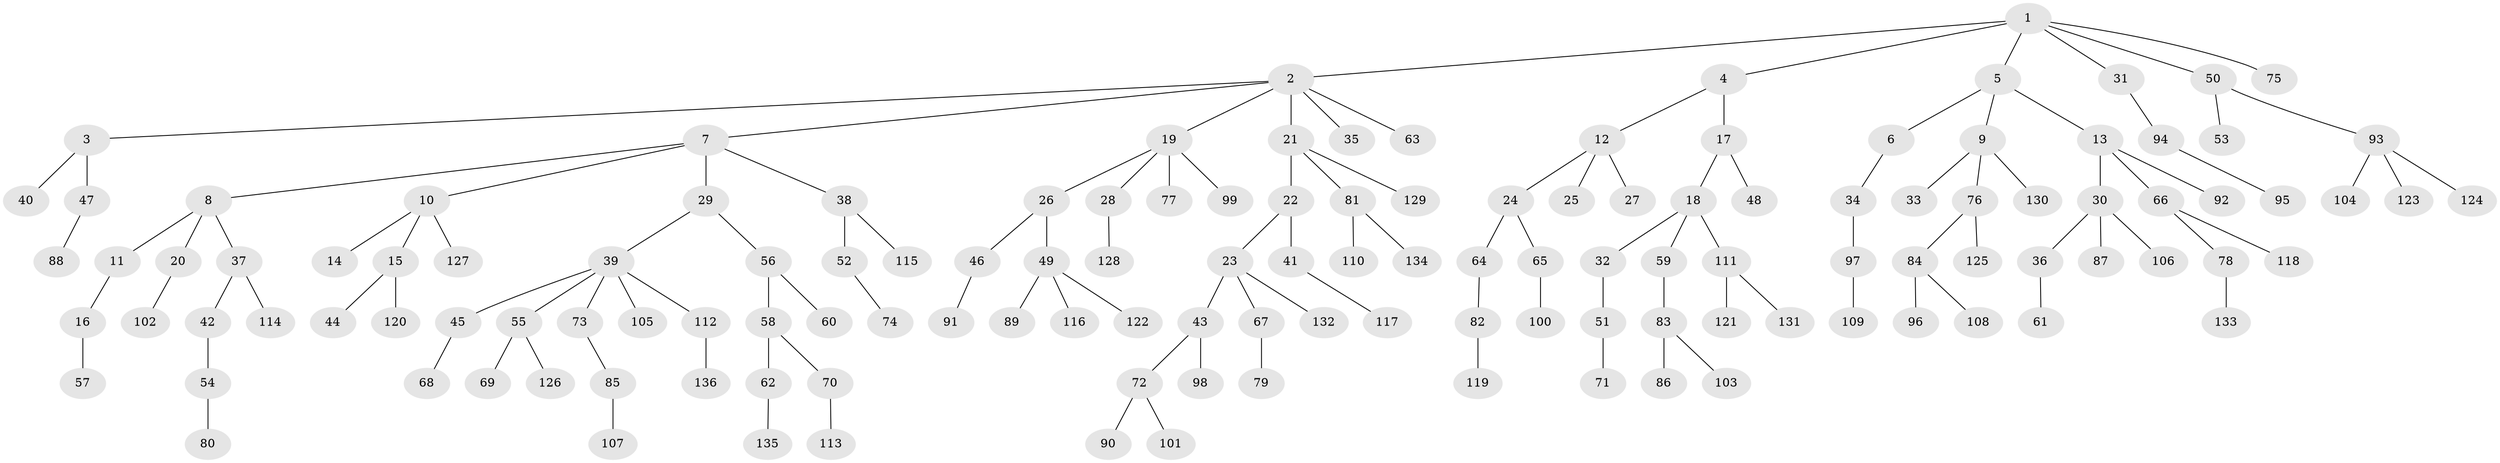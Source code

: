 // coarse degree distribution, {11: 0.010526315789473684, 3: 0.12631578947368421, 5: 0.031578947368421054, 6: 0.031578947368421054, 2: 0.21052631578947367, 1: 0.5473684210526316, 4: 0.042105263157894736}
// Generated by graph-tools (version 1.1) at 2025/24/03/03/25 07:24:06]
// undirected, 136 vertices, 135 edges
graph export_dot {
graph [start="1"]
  node [color=gray90,style=filled];
  1;
  2;
  3;
  4;
  5;
  6;
  7;
  8;
  9;
  10;
  11;
  12;
  13;
  14;
  15;
  16;
  17;
  18;
  19;
  20;
  21;
  22;
  23;
  24;
  25;
  26;
  27;
  28;
  29;
  30;
  31;
  32;
  33;
  34;
  35;
  36;
  37;
  38;
  39;
  40;
  41;
  42;
  43;
  44;
  45;
  46;
  47;
  48;
  49;
  50;
  51;
  52;
  53;
  54;
  55;
  56;
  57;
  58;
  59;
  60;
  61;
  62;
  63;
  64;
  65;
  66;
  67;
  68;
  69;
  70;
  71;
  72;
  73;
  74;
  75;
  76;
  77;
  78;
  79;
  80;
  81;
  82;
  83;
  84;
  85;
  86;
  87;
  88;
  89;
  90;
  91;
  92;
  93;
  94;
  95;
  96;
  97;
  98;
  99;
  100;
  101;
  102;
  103;
  104;
  105;
  106;
  107;
  108;
  109;
  110;
  111;
  112;
  113;
  114;
  115;
  116;
  117;
  118;
  119;
  120;
  121;
  122;
  123;
  124;
  125;
  126;
  127;
  128;
  129;
  130;
  131;
  132;
  133;
  134;
  135;
  136;
  1 -- 2;
  1 -- 4;
  1 -- 5;
  1 -- 31;
  1 -- 50;
  1 -- 75;
  2 -- 3;
  2 -- 7;
  2 -- 19;
  2 -- 21;
  2 -- 35;
  2 -- 63;
  3 -- 40;
  3 -- 47;
  4 -- 12;
  4 -- 17;
  5 -- 6;
  5 -- 9;
  5 -- 13;
  6 -- 34;
  7 -- 8;
  7 -- 10;
  7 -- 29;
  7 -- 38;
  8 -- 11;
  8 -- 20;
  8 -- 37;
  9 -- 33;
  9 -- 76;
  9 -- 130;
  10 -- 14;
  10 -- 15;
  10 -- 127;
  11 -- 16;
  12 -- 24;
  12 -- 25;
  12 -- 27;
  13 -- 30;
  13 -- 66;
  13 -- 92;
  15 -- 44;
  15 -- 120;
  16 -- 57;
  17 -- 18;
  17 -- 48;
  18 -- 32;
  18 -- 59;
  18 -- 111;
  19 -- 26;
  19 -- 28;
  19 -- 77;
  19 -- 99;
  20 -- 102;
  21 -- 22;
  21 -- 81;
  21 -- 129;
  22 -- 23;
  22 -- 41;
  23 -- 43;
  23 -- 67;
  23 -- 132;
  24 -- 64;
  24 -- 65;
  26 -- 46;
  26 -- 49;
  28 -- 128;
  29 -- 39;
  29 -- 56;
  30 -- 36;
  30 -- 87;
  30 -- 106;
  31 -- 94;
  32 -- 51;
  34 -- 97;
  36 -- 61;
  37 -- 42;
  37 -- 114;
  38 -- 52;
  38 -- 115;
  39 -- 45;
  39 -- 55;
  39 -- 73;
  39 -- 105;
  39 -- 112;
  41 -- 117;
  42 -- 54;
  43 -- 72;
  43 -- 98;
  45 -- 68;
  46 -- 91;
  47 -- 88;
  49 -- 89;
  49 -- 116;
  49 -- 122;
  50 -- 53;
  50 -- 93;
  51 -- 71;
  52 -- 74;
  54 -- 80;
  55 -- 69;
  55 -- 126;
  56 -- 58;
  56 -- 60;
  58 -- 62;
  58 -- 70;
  59 -- 83;
  62 -- 135;
  64 -- 82;
  65 -- 100;
  66 -- 78;
  66 -- 118;
  67 -- 79;
  70 -- 113;
  72 -- 90;
  72 -- 101;
  73 -- 85;
  76 -- 84;
  76 -- 125;
  78 -- 133;
  81 -- 110;
  81 -- 134;
  82 -- 119;
  83 -- 86;
  83 -- 103;
  84 -- 96;
  84 -- 108;
  85 -- 107;
  93 -- 104;
  93 -- 123;
  93 -- 124;
  94 -- 95;
  97 -- 109;
  111 -- 121;
  111 -- 131;
  112 -- 136;
}
